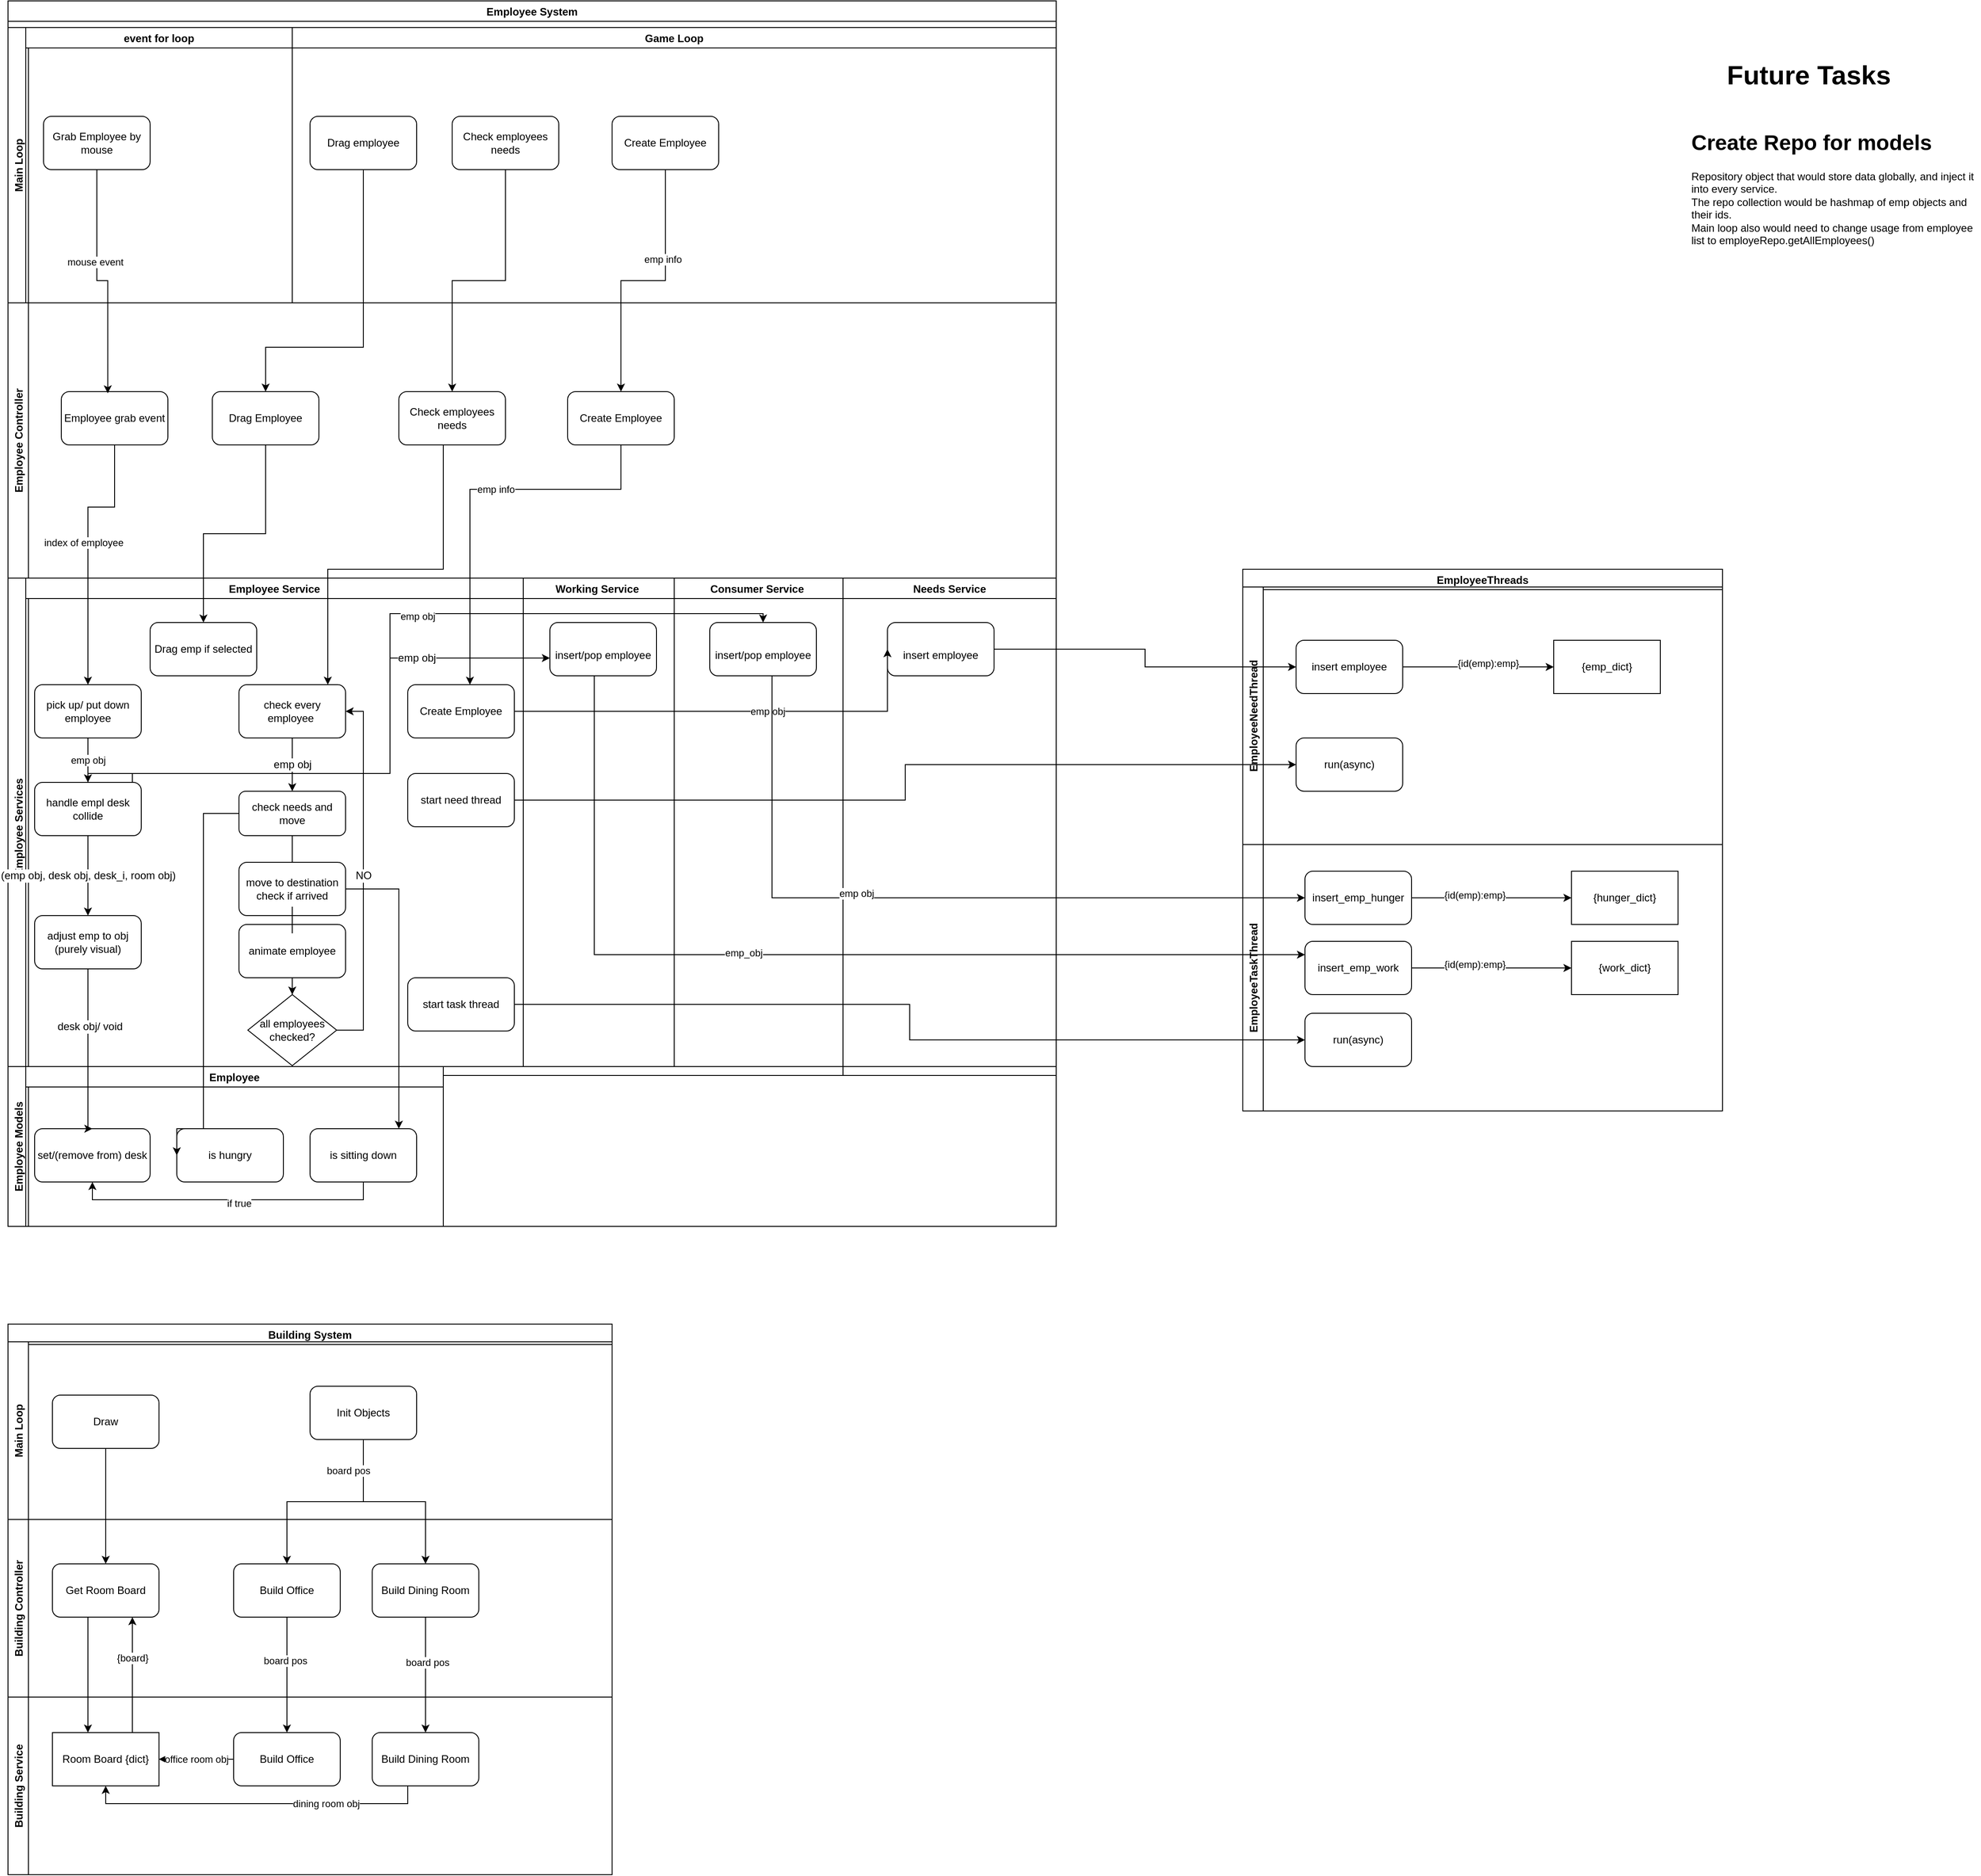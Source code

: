 <mxfile version="20.1.1" type="device"><diagram id="R-hQMAnbCf130HazwCAj" name="Page-1"><mxGraphModel dx="1730" dy="965" grid="1" gridSize="10" guides="1" tooltips="1" connect="1" arrows="1" fold="1" page="1" pageScale="1" pageWidth="827" pageHeight="1169" math="0" shadow="0"><root><mxCell id="0"/><mxCell id="1" parent="0"/><mxCell id="tbYWvCfFLfhNW911eKMb-8" value="Employee System" style="swimlane;" parent="1" vertex="1"><mxGeometry x="160" y="50" width="1180" height="1380" as="geometry"/></mxCell><mxCell id="tbYWvCfFLfhNW911eKMb-10" value="Main Loop" style="swimlane;horizontal=0;" parent="tbYWvCfFLfhNW911eKMb-8" vertex="1"><mxGeometry y="30" width="1180" height="310" as="geometry"/></mxCell><mxCell id="tbYWvCfFLfhNW911eKMb-15" value="Grab Employee by mouse" style="rounded=1;whiteSpace=wrap;html=1;" parent="tbYWvCfFLfhNW911eKMb-10" vertex="1"><mxGeometry x="40" y="100" width="120" height="60" as="geometry"/></mxCell><mxCell id="tbYWvCfFLfhNW911eKMb-47" value="event for loop" style="swimlane;fontSize=12;startSize=23;" parent="tbYWvCfFLfhNW911eKMb-10" vertex="1"><mxGeometry x="20" width="300" height="310" as="geometry"/></mxCell><mxCell id="tbYWvCfFLfhNW911eKMb-48" value="Game Loop" style="swimlane;fontSize=12;" parent="tbYWvCfFLfhNW911eKMb-10" vertex="1"><mxGeometry x="320" width="860" height="310" as="geometry"/></mxCell><mxCell id="tbYWvCfFLfhNW911eKMb-45" value="Drag employee" style="rounded=1;whiteSpace=wrap;html=1;fontSize=12;" parent="tbYWvCfFLfhNW911eKMb-48" vertex="1"><mxGeometry x="20" y="100" width="120" height="60" as="geometry"/></mxCell><mxCell id="tbYWvCfFLfhNW911eKMb-54" value="Check employees needs" style="rounded=1;whiteSpace=wrap;html=1;fontSize=12;" parent="tbYWvCfFLfhNW911eKMb-48" vertex="1"><mxGeometry x="180" y="100" width="120" height="60" as="geometry"/></mxCell><mxCell id="Q_RN2FirIlWAFHe-M_h4-2" value="Create Employee" style="rounded=1;whiteSpace=wrap;html=1;" parent="tbYWvCfFLfhNW911eKMb-48" vertex="1"><mxGeometry x="360" y="100" width="120" height="60" as="geometry"/></mxCell><mxCell id="tbYWvCfFLfhNW911eKMb-9" value="Employee Controller" style="swimlane;horizontal=0;startSize=23;" parent="tbYWvCfFLfhNW911eKMb-8" vertex="1"><mxGeometry y="340" width="1180" height="310" as="geometry"/></mxCell><mxCell id="tbYWvCfFLfhNW911eKMb-17" value="Employee grab event" style="rounded=1;whiteSpace=wrap;html=1;" parent="tbYWvCfFLfhNW911eKMb-9" vertex="1"><mxGeometry x="60" y="100" width="120" height="60" as="geometry"/></mxCell><mxCell id="tbYWvCfFLfhNW911eKMb-49" value="Drag Employee" style="rounded=1;whiteSpace=wrap;html=1;fontSize=12;" parent="tbYWvCfFLfhNW911eKMb-9" vertex="1"><mxGeometry x="230" y="100" width="120" height="60" as="geometry"/></mxCell><mxCell id="tbYWvCfFLfhNW911eKMb-55" value="Check employees needs" style="rounded=1;whiteSpace=wrap;html=1;fontSize=12;" parent="tbYWvCfFLfhNW911eKMb-9" vertex="1"><mxGeometry x="440" y="100" width="120" height="60" as="geometry"/></mxCell><mxCell id="Q_RN2FirIlWAFHe-M_h4-6" value="Create Employee" style="rounded=1;whiteSpace=wrap;html=1;" parent="tbYWvCfFLfhNW911eKMb-9" vertex="1"><mxGeometry x="630" y="100" width="120" height="60" as="geometry"/></mxCell><mxCell id="tbYWvCfFLfhNW911eKMb-18" style="edgeStyle=orthogonalEdgeStyle;rounded=0;orthogonalLoop=1;jettySize=auto;html=1;entryX=0.436;entryY=0.032;entryDx=0;entryDy=0;entryPerimeter=0;" parent="tbYWvCfFLfhNW911eKMb-8" source="tbYWvCfFLfhNW911eKMb-15" target="tbYWvCfFLfhNW911eKMb-17" edge="1"><mxGeometry relative="1" as="geometry"/></mxCell><mxCell id="tbYWvCfFLfhNW911eKMb-19" value="mouse event" style="edgeLabel;html=1;align=center;verticalAlign=middle;resizable=0;points=[];" parent="tbYWvCfFLfhNW911eKMb-18" vertex="1" connectable="0"><mxGeometry x="-0.206" y="-2" relative="1" as="geometry"><mxPoint y="-1" as="offset"/></mxGeometry></mxCell><mxCell id="tbYWvCfFLfhNW911eKMb-11" value="Employee Services" style="swimlane;horizontal=0;" parent="tbYWvCfFLfhNW911eKMb-8" vertex="1"><mxGeometry y="650" width="1180" height="560" as="geometry"/></mxCell><mxCell id="tbYWvCfFLfhNW911eKMb-24" value="Employee Service" style="swimlane;" parent="tbYWvCfFLfhNW911eKMb-11" vertex="1"><mxGeometry x="20" width="560" height="550" as="geometry"/></mxCell><mxCell id="tbYWvCfFLfhNW911eKMb-31" value="emp obj" style="edgeStyle=orthogonalEdgeStyle;rounded=0;orthogonalLoop=1;jettySize=auto;html=1;" parent="tbYWvCfFLfhNW911eKMb-24" source="tbYWvCfFLfhNW911eKMb-27" target="tbYWvCfFLfhNW911eKMb-30" edge="1"><mxGeometry relative="1" as="geometry"><Array as="points"><mxPoint x="70" y="160"/><mxPoint x="70" y="160"/></Array></mxGeometry></mxCell><mxCell id="tbYWvCfFLfhNW911eKMb-27" value="pick up/ put down employee" style="rounded=1;whiteSpace=wrap;html=1;" parent="tbYWvCfFLfhNW911eKMb-24" vertex="1"><mxGeometry x="10" y="120" width="120" height="60" as="geometry"/></mxCell><mxCell id="tbYWvCfFLfhNW911eKMb-38" value="(emp obj, desk obj, desk_i, room obj)" style="edgeStyle=orthogonalEdgeStyle;rounded=0;orthogonalLoop=1;jettySize=auto;html=1;fontSize=12;" parent="tbYWvCfFLfhNW911eKMb-24" source="tbYWvCfFLfhNW911eKMb-30" target="tbYWvCfFLfhNW911eKMb-37" edge="1"><mxGeometry relative="1" as="geometry"><Array as="points"><mxPoint x="70" y="290"/><mxPoint x="70" y="290"/></Array></mxGeometry></mxCell><mxCell id="tbYWvCfFLfhNW911eKMb-30" value="handle empl desk collide" style="rounded=1;whiteSpace=wrap;html=1;" parent="tbYWvCfFLfhNW911eKMb-24" vertex="1"><mxGeometry x="10" y="230" width="120" height="60" as="geometry"/></mxCell><mxCell id="tbYWvCfFLfhNW911eKMb-37" value="adjust emp to obj (purely visual)" style="rounded=1;whiteSpace=wrap;html=1;fontSize=12;" parent="tbYWvCfFLfhNW911eKMb-24" vertex="1"><mxGeometry x="10" y="380" width="120" height="60" as="geometry"/></mxCell><mxCell id="tbYWvCfFLfhNW911eKMb-51" value="Drag emp if selected" style="rounded=1;whiteSpace=wrap;html=1;fontSize=12;" parent="tbYWvCfFLfhNW911eKMb-24" vertex="1"><mxGeometry x="140" y="50" width="120" height="60" as="geometry"/></mxCell><mxCell id="tbYWvCfFLfhNW911eKMb-61" value="emp obj" style="edgeStyle=orthogonalEdgeStyle;rounded=0;orthogonalLoop=1;jettySize=auto;html=1;fontSize=12;" parent="tbYWvCfFLfhNW911eKMb-24" source="tbYWvCfFLfhNW911eKMb-57" target="tbYWvCfFLfhNW911eKMb-60" edge="1"><mxGeometry relative="1" as="geometry"/></mxCell><mxCell id="tbYWvCfFLfhNW911eKMb-57" value="check every employee&amp;nbsp;" style="rounded=1;whiteSpace=wrap;html=1;fontSize=12;" parent="tbYWvCfFLfhNW911eKMb-24" vertex="1"><mxGeometry x="240" y="120" width="120" height="60" as="geometry"/></mxCell><mxCell id="tbYWvCfFLfhNW911eKMb-66" style="edgeStyle=orthogonalEdgeStyle;rounded=0;orthogonalLoop=1;jettySize=auto;html=1;fontSize=12;startArrow=none;" parent="tbYWvCfFLfhNW911eKMb-24" source="D_lxR1Q2gyTd_5wSg1_s-1" target="tbYWvCfFLfhNW911eKMb-63" edge="1"><mxGeometry relative="1" as="geometry"/></mxCell><mxCell id="tbYWvCfFLfhNW911eKMb-60" value="check needs and move" style="rounded=1;whiteSpace=wrap;html=1;fontSize=12;" parent="tbYWvCfFLfhNW911eKMb-24" vertex="1"><mxGeometry x="240" y="240" width="120" height="50" as="geometry"/></mxCell><mxCell id="tbYWvCfFLfhNW911eKMb-71" value="NO" style="edgeStyle=orthogonalEdgeStyle;rounded=0;orthogonalLoop=1;jettySize=auto;html=1;entryX=1;entryY=0.5;entryDx=0;entryDy=0;fontSize=12;" parent="tbYWvCfFLfhNW911eKMb-24" source="tbYWvCfFLfhNW911eKMb-63" target="tbYWvCfFLfhNW911eKMb-57" edge="1"><mxGeometry relative="1" as="geometry"><Array as="points"><mxPoint x="380" y="509"/><mxPoint x="380" y="150"/></Array></mxGeometry></mxCell><mxCell id="tbYWvCfFLfhNW911eKMb-63" value="all employees checked?" style="rhombus;whiteSpace=wrap;html=1;fontSize=12;" parent="tbYWvCfFLfhNW911eKMb-24" vertex="1"><mxGeometry x="250" y="469" width="100" height="80" as="geometry"/></mxCell><mxCell id="tbYWvCfFLfhNW911eKMb-67" value="move to destination check if arrived" style="rounded=1;whiteSpace=wrap;html=1;fontSize=12;" parent="tbYWvCfFLfhNW911eKMb-24" vertex="1"><mxGeometry x="240" y="320" width="120" height="60" as="geometry"/></mxCell><mxCell id="tbYWvCfFLfhNW911eKMb-70" value="" style="edgeStyle=orthogonalEdgeStyle;rounded=0;orthogonalLoop=1;jettySize=auto;html=1;fontSize=12;endArrow=none;" parent="tbYWvCfFLfhNW911eKMb-24" source="tbYWvCfFLfhNW911eKMb-60" target="tbYWvCfFLfhNW911eKMb-67" edge="1"><mxGeometry relative="1" as="geometry"><mxPoint x="413.0" y="990" as="sourcePoint"/><mxPoint x="413.0" y="1080" as="targetPoint"/></mxGeometry></mxCell><mxCell id="Q_RN2FirIlWAFHe-M_h4-7" value="Create Employee" style="rounded=1;whiteSpace=wrap;html=1;" parent="tbYWvCfFLfhNW911eKMb-24" vertex="1"><mxGeometry x="430" y="120" width="120" height="60" as="geometry"/></mxCell><mxCell id="D_lxR1Q2gyTd_5wSg1_s-1" value="animate employee" style="rounded=1;whiteSpace=wrap;html=1;" parent="tbYWvCfFLfhNW911eKMb-24" vertex="1"><mxGeometry x="240" y="390" width="120" height="60" as="geometry"/></mxCell><mxCell id="D_lxR1Q2gyTd_5wSg1_s-3" value="" style="edgeStyle=orthogonalEdgeStyle;rounded=0;orthogonalLoop=1;jettySize=auto;html=1;fontSize=12;startArrow=none;endArrow=none;" parent="tbYWvCfFLfhNW911eKMb-24" source="tbYWvCfFLfhNW911eKMb-67" target="D_lxR1Q2gyTd_5wSg1_s-1" edge="1"><mxGeometry relative="1" as="geometry"><mxPoint x="480" y="1080" as="sourcePoint"/><mxPoint x="480" y="1160" as="targetPoint"/></mxGeometry></mxCell><mxCell id="lVXyN3TYBFmijbOLs24g-26" value="start need thread" style="rounded=1;whiteSpace=wrap;html=1;" vertex="1" parent="tbYWvCfFLfhNW911eKMb-24"><mxGeometry x="430" y="220" width="120" height="60" as="geometry"/></mxCell><mxCell id="lVXyN3TYBFmijbOLs24g-29" value="start task thread" style="rounded=1;whiteSpace=wrap;html=1;" vertex="1" parent="tbYWvCfFLfhNW911eKMb-24"><mxGeometry x="430" y="450" width="120" height="60" as="geometry"/></mxCell><mxCell id="tbYWvCfFLfhNW911eKMb-25" value="Working Service " style="swimlane;startSize=23;" parent="tbYWvCfFLfhNW911eKMb-11" vertex="1"><mxGeometry x="580" width="170" height="550" as="geometry"/></mxCell><mxCell id="tbYWvCfFLfhNW911eKMb-34" value="&lt;span style=&quot;font-size: 12px;&quot;&gt;insert/pop employee&lt;/span&gt;" style="rounded=1;whiteSpace=wrap;html=1;fontSize=30;" parent="tbYWvCfFLfhNW911eKMb-25" vertex="1"><mxGeometry x="30" y="50" width="120" height="60" as="geometry"/></mxCell><mxCell id="tbYWvCfFLfhNW911eKMb-35" value="emp obj" style="edgeStyle=orthogonalEdgeStyle;rounded=0;orthogonalLoop=1;jettySize=auto;html=1;fontSize=12;" parent="tbYWvCfFLfhNW911eKMb-11" source="tbYWvCfFLfhNW911eKMb-30" target="tbYWvCfFLfhNW911eKMb-34" edge="1"><mxGeometry x="0.508" relative="1" as="geometry"><Array as="points"><mxPoint x="140" y="220"/><mxPoint x="430" y="220"/><mxPoint x="430" y="90"/></Array><mxPoint as="offset"/></mxGeometry></mxCell><mxCell id="g5dAyGM3r_f4yQWnfKgH-1" value="Consumer Service " style="swimlane;startSize=23;" parent="tbYWvCfFLfhNW911eKMb-11" vertex="1"><mxGeometry x="750" width="190" height="550" as="geometry"/></mxCell><mxCell id="Q_RN2FirIlWAFHe-M_h4-3" value="&lt;span style=&quot;font-size: 12px;&quot;&gt;insert/pop employee&lt;/span&gt;" style="rounded=1;whiteSpace=wrap;html=1;fontSize=30;" parent="g5dAyGM3r_f4yQWnfKgH-1" vertex="1"><mxGeometry x="40" y="50" width="120" height="60" as="geometry"/></mxCell><mxCell id="Q_RN2FirIlWAFHe-M_h4-11" style="edgeStyle=orthogonalEdgeStyle;rounded=0;orthogonalLoop=1;jettySize=auto;html=1;entryX=0.5;entryY=0;entryDx=0;entryDy=0;" parent="tbYWvCfFLfhNW911eKMb-11" source="tbYWvCfFLfhNW911eKMb-30" target="Q_RN2FirIlWAFHe-M_h4-3" edge="1"><mxGeometry relative="1" as="geometry"><Array as="points"><mxPoint x="90" y="220"/><mxPoint x="430" y="220"/><mxPoint x="430" y="40"/><mxPoint x="850" y="40"/></Array></mxGeometry></mxCell><mxCell id="Q_RN2FirIlWAFHe-M_h4-12" value="emp obj" style="edgeLabel;html=1;align=center;verticalAlign=middle;resizable=0;points=[];" parent="Q_RN2FirIlWAFHe-M_h4-11" vertex="1" connectable="0"><mxGeometry x="0.166" y="-3" relative="1" as="geometry"><mxPoint x="1" as="offset"/></mxGeometry></mxCell><mxCell id="Q_RN2FirIlWAFHe-M_h4-13" value="Needs Service" style="swimlane;" parent="tbYWvCfFLfhNW911eKMb-11" vertex="1"><mxGeometry x="940" width="240" height="560" as="geometry"/></mxCell><mxCell id="Q_RN2FirIlWAFHe-M_h4-14" value="&lt;span style=&quot;font-size: 12px;&quot;&gt;insert employee&lt;/span&gt;" style="rounded=1;whiteSpace=wrap;html=1;fontSize=30;" parent="Q_RN2FirIlWAFHe-M_h4-13" vertex="1"><mxGeometry x="50" y="50" width="120" height="60" as="geometry"/></mxCell><mxCell id="Q_RN2FirIlWAFHe-M_h4-15" style="edgeStyle=orthogonalEdgeStyle;rounded=0;orthogonalLoop=1;jettySize=auto;html=1;entryX=0;entryY=0.5;entryDx=0;entryDy=0;" parent="tbYWvCfFLfhNW911eKMb-11" source="Q_RN2FirIlWAFHe-M_h4-7" target="Q_RN2FirIlWAFHe-M_h4-14" edge="1"><mxGeometry relative="1" as="geometry"><Array as="points"><mxPoint x="990" y="150"/></Array></mxGeometry></mxCell><mxCell id="Q_RN2FirIlWAFHe-M_h4-16" value="emp obj" style="edgeLabel;html=1;align=center;verticalAlign=middle;resizable=0;points=[];" parent="Q_RN2FirIlWAFHe-M_h4-15" vertex="1" connectable="0"><mxGeometry x="0.159" relative="1" as="geometry"><mxPoint x="1" as="offset"/></mxGeometry></mxCell><mxCell id="tbYWvCfFLfhNW911eKMb-39" value="Employee Models" style="swimlane;horizontal=0;fontSize=12;" parent="tbYWvCfFLfhNW911eKMb-8" vertex="1"><mxGeometry y="1200" width="1180" height="180" as="geometry"/></mxCell><mxCell id="tbYWvCfFLfhNW911eKMb-40" value="Employee" style="swimlane;fontSize=12;" parent="tbYWvCfFLfhNW911eKMb-39" vertex="1"><mxGeometry x="20" width="470" height="180" as="geometry"/></mxCell><mxCell id="tbYWvCfFLfhNW911eKMb-41" value="set/(remove from) desk" style="rounded=1;whiteSpace=wrap;html=1;fontSize=12;" parent="tbYWvCfFLfhNW911eKMb-40" vertex="1"><mxGeometry x="10" y="70" width="130" height="60" as="geometry"/></mxCell><mxCell id="tbYWvCfFLfhNW911eKMb-72" value="is hungry" style="rounded=1;whiteSpace=wrap;html=1;fontSize=12;" parent="tbYWvCfFLfhNW911eKMb-40" vertex="1"><mxGeometry x="170" y="70" width="120" height="60" as="geometry"/></mxCell><mxCell id="0-SxaFmIFQV2mlrQWzoA-43" style="edgeStyle=orthogonalEdgeStyle;rounded=0;orthogonalLoop=1;jettySize=auto;html=1;entryX=0.5;entryY=1;entryDx=0;entryDy=0;" parent="tbYWvCfFLfhNW911eKMb-40" source="0-SxaFmIFQV2mlrQWzoA-41" target="tbYWvCfFLfhNW911eKMb-41" edge="1"><mxGeometry relative="1" as="geometry"><Array as="points"><mxPoint x="380" y="150"/><mxPoint x="75" y="150"/></Array></mxGeometry></mxCell><mxCell id="0-SxaFmIFQV2mlrQWzoA-49" value="if true" style="edgeLabel;html=1;align=center;verticalAlign=middle;resizable=0;points=[];" parent="0-SxaFmIFQV2mlrQWzoA-43" vertex="1" connectable="0"><mxGeometry x="-0.071" y="4" relative="1" as="geometry"><mxPoint as="offset"/></mxGeometry></mxCell><mxCell id="0-SxaFmIFQV2mlrQWzoA-41" value="is sitting down" style="rounded=1;whiteSpace=wrap;html=1;" parent="tbYWvCfFLfhNW911eKMb-40" vertex="1"><mxGeometry x="320" y="70" width="120" height="60" as="geometry"/></mxCell><mxCell id="tbYWvCfFLfhNW911eKMb-42" style="edgeStyle=orthogonalEdgeStyle;rounded=0;orthogonalLoop=1;jettySize=auto;html=1;fontSize=12;entryX=0.5;entryY=0;entryDx=0;entryDy=0;" parent="tbYWvCfFLfhNW911eKMb-8" source="tbYWvCfFLfhNW911eKMb-37" target="tbYWvCfFLfhNW911eKMb-41" edge="1"><mxGeometry relative="1" as="geometry"><mxPoint x="90" y="1270" as="targetPoint"/><Array as="points"><mxPoint x="90" y="1270"/></Array></mxGeometry></mxCell><mxCell id="tbYWvCfFLfhNW911eKMb-43" value="desk obj/ void" style="edgeLabel;html=1;align=center;verticalAlign=middle;resizable=0;points=[];fontSize=12;" parent="tbYWvCfFLfhNW911eKMb-42" vertex="1" connectable="0"><mxGeometry x="-0.301" y="2" relative="1" as="geometry"><mxPoint as="offset"/></mxGeometry></mxCell><mxCell id="tbYWvCfFLfhNW911eKMb-50" style="edgeStyle=orthogonalEdgeStyle;rounded=0;orthogonalLoop=1;jettySize=auto;html=1;fontSize=12;entryX=0.5;entryY=0;entryDx=0;entryDy=0;" parent="tbYWvCfFLfhNW911eKMb-8" source="tbYWvCfFLfhNW911eKMb-45" target="tbYWvCfFLfhNW911eKMb-49" edge="1"><mxGeometry relative="1" as="geometry"><mxPoint x="400" y="410" as="targetPoint"/><Array as="points"><mxPoint x="400" y="390"/><mxPoint x="290" y="390"/></Array></mxGeometry></mxCell><mxCell id="tbYWvCfFLfhNW911eKMb-28" style="edgeStyle=orthogonalEdgeStyle;rounded=0;orthogonalLoop=1;jettySize=auto;html=1;exitX=0.5;exitY=1;exitDx=0;exitDy=0;" parent="tbYWvCfFLfhNW911eKMb-8" source="tbYWvCfFLfhNW911eKMb-17" target="tbYWvCfFLfhNW911eKMb-27" edge="1"><mxGeometry relative="1" as="geometry"><mxPoint x="130" y="570" as="sourcePoint"/><mxPoint x="90" y="700" as="targetPoint"/><Array as="points"><mxPoint x="120" y="570"/><mxPoint x="90" y="570"/></Array></mxGeometry></mxCell><mxCell id="tbYWvCfFLfhNW911eKMb-29" value="index of employee" style="edgeLabel;html=1;align=center;verticalAlign=middle;resizable=0;points=[];" parent="tbYWvCfFLfhNW911eKMb-28" vertex="1" connectable="0"><mxGeometry x="-0.359" y="-3" relative="1" as="geometry"><mxPoint x="-9" y="43" as="offset"/></mxGeometry></mxCell><mxCell id="tbYWvCfFLfhNW911eKMb-52" style="edgeStyle=orthogonalEdgeStyle;rounded=0;orthogonalLoop=1;jettySize=auto;html=1;fontSize=12;" parent="tbYWvCfFLfhNW911eKMb-8" source="tbYWvCfFLfhNW911eKMb-49" target="tbYWvCfFLfhNW911eKMb-51" edge="1"><mxGeometry relative="1" as="geometry"/></mxCell><mxCell id="tbYWvCfFLfhNW911eKMb-56" style="edgeStyle=orthogonalEdgeStyle;rounded=0;orthogonalLoop=1;jettySize=auto;html=1;fontSize=12;" parent="tbYWvCfFLfhNW911eKMb-8" source="tbYWvCfFLfhNW911eKMb-54" target="tbYWvCfFLfhNW911eKMb-55" edge="1"><mxGeometry relative="1" as="geometry"/></mxCell><mxCell id="tbYWvCfFLfhNW911eKMb-59" style="edgeStyle=orthogonalEdgeStyle;rounded=0;orthogonalLoop=1;jettySize=auto;html=1;fontSize=12;" parent="tbYWvCfFLfhNW911eKMb-8" source="tbYWvCfFLfhNW911eKMb-55" target="tbYWvCfFLfhNW911eKMb-57" edge="1"><mxGeometry relative="1" as="geometry"><Array as="points"><mxPoint x="490" y="640"/><mxPoint x="360" y="640"/></Array></mxGeometry></mxCell><mxCell id="tbYWvCfFLfhNW911eKMb-73" style="edgeStyle=orthogonalEdgeStyle;rounded=0;orthogonalLoop=1;jettySize=auto;html=1;entryX=0;entryY=0.5;entryDx=0;entryDy=0;fontSize=12;exitX=0;exitY=0.5;exitDx=0;exitDy=0;" parent="tbYWvCfFLfhNW911eKMb-8" source="tbYWvCfFLfhNW911eKMb-60" target="tbYWvCfFLfhNW911eKMb-72" edge="1"><mxGeometry relative="1" as="geometry"><Array as="points"><mxPoint x="220" y="915"/><mxPoint x="220" y="1270"/><mxPoint x="190" y="1270"/></Array></mxGeometry></mxCell><mxCell id="Q_RN2FirIlWAFHe-M_h4-8" style="edgeStyle=orthogonalEdgeStyle;rounded=0;orthogonalLoop=1;jettySize=auto;html=1;" parent="tbYWvCfFLfhNW911eKMb-8" source="Q_RN2FirIlWAFHe-M_h4-2" target="Q_RN2FirIlWAFHe-M_h4-6" edge="1"><mxGeometry relative="1" as="geometry"/></mxCell><mxCell id="Q_RN2FirIlWAFHe-M_h4-10" value="emp info" style="edgeLabel;html=1;align=center;verticalAlign=middle;resizable=0;points=[];" parent="Q_RN2FirIlWAFHe-M_h4-8" vertex="1" connectable="0"><mxGeometry x="-0.319" y="-3" relative="1" as="geometry"><mxPoint y="-1" as="offset"/></mxGeometry></mxCell><mxCell id="Q_RN2FirIlWAFHe-M_h4-9" value="emp info" style="edgeStyle=orthogonalEdgeStyle;rounded=0;orthogonalLoop=1;jettySize=auto;html=1;" parent="tbYWvCfFLfhNW911eKMb-8" source="Q_RN2FirIlWAFHe-M_h4-6" target="Q_RN2FirIlWAFHe-M_h4-7" edge="1"><mxGeometry x="-0.136" relative="1" as="geometry"><Array as="points"><mxPoint x="690" y="550"/><mxPoint x="520" y="550"/></Array><mxPoint x="-1" as="offset"/></mxGeometry></mxCell><mxCell id="0-SxaFmIFQV2mlrQWzoA-42" style="edgeStyle=orthogonalEdgeStyle;rounded=0;orthogonalLoop=1;jettySize=auto;html=1;" parent="tbYWvCfFLfhNW911eKMb-8" source="tbYWvCfFLfhNW911eKMb-67" target="0-SxaFmIFQV2mlrQWzoA-41" edge="1"><mxGeometry relative="1" as="geometry"><Array as="points"><mxPoint x="440" y="1000"/></Array></mxGeometry></mxCell><mxCell id="tbYWvCfFLfhNW911eKMb-32" value="&lt;h1&gt;Create Repo for models&lt;/h1&gt;&lt;p&gt;Repository object that would store data globally, and inject it into every service.&lt;br&gt;The repo collection would be hashmap of emp objects and their ids.&amp;nbsp;&lt;br&gt;Main loop also would need to change usage from employee list to employeRepo.getAllEmployees()&lt;/p&gt;" style="text;html=1;strokeColor=none;fillColor=none;spacing=5;spacingTop=-20;whiteSpace=wrap;overflow=hidden;rounded=0;" parent="1" vertex="1"><mxGeometry x="2050" y="190" width="330" height="140" as="geometry"/></mxCell><mxCell id="tbYWvCfFLfhNW911eKMb-33" value="&lt;h1&gt;&lt;font style=&quot;font-size: 30px;&quot;&gt;Future Tasks&lt;/font&gt;&lt;/h1&gt;" style="text;html=1;strokeColor=none;fillColor=none;spacing=5;spacingTop=-20;whiteSpace=wrap;overflow=hidden;rounded=0;" parent="1" vertex="1"><mxGeometry x="2090" y="110" width="290" height="120" as="geometry"/></mxCell><mxCell id="0-SxaFmIFQV2mlrQWzoA-4" value="Building System" style="swimlane;" parent="1" vertex="1"><mxGeometry x="160" y="1540" width="680" height="620" as="geometry"/></mxCell><mxCell id="0-SxaFmIFQV2mlrQWzoA-8" value="Building Controller" style="swimlane;horizontal=0;" parent="0-SxaFmIFQV2mlrQWzoA-4" vertex="1"><mxGeometry y="220" width="680" height="200" as="geometry"/></mxCell><mxCell id="0-SxaFmIFQV2mlrQWzoA-10" value="Get Room Board" style="rounded=1;whiteSpace=wrap;html=1;" parent="0-SxaFmIFQV2mlrQWzoA-8" vertex="1"><mxGeometry x="50" y="50" width="120" height="60" as="geometry"/></mxCell><mxCell id="0-SxaFmIFQV2mlrQWzoA-22" value="Build Office" style="rounded=1;whiteSpace=wrap;html=1;" parent="0-SxaFmIFQV2mlrQWzoA-8" vertex="1"><mxGeometry x="254" y="50" width="120" height="60" as="geometry"/></mxCell><mxCell id="0-SxaFmIFQV2mlrQWzoA-29" value="Build Dining Room" style="rounded=1;whiteSpace=wrap;html=1;" parent="0-SxaFmIFQV2mlrQWzoA-8" vertex="1"><mxGeometry x="410" y="50" width="120" height="60" as="geometry"/></mxCell><mxCell id="0-SxaFmIFQV2mlrQWzoA-5" value="Main Loop" style="swimlane;horizontal=0;" parent="1" vertex="1"><mxGeometry x="160" y="1560" width="680" height="200" as="geometry"/></mxCell><mxCell id="0-SxaFmIFQV2mlrQWzoA-7" value="Draw" style="rounded=1;whiteSpace=wrap;html=1;" parent="0-SxaFmIFQV2mlrQWzoA-5" vertex="1"><mxGeometry x="50" y="60" width="120" height="60" as="geometry"/></mxCell><mxCell id="0-SxaFmIFQV2mlrQWzoA-21" value="Init Objects" style="rounded=1;whiteSpace=wrap;html=1;" parent="0-SxaFmIFQV2mlrQWzoA-5" vertex="1"><mxGeometry x="340" y="50" width="120" height="60" as="geometry"/></mxCell><mxCell id="0-SxaFmIFQV2mlrQWzoA-9" value="Building Service" style="swimlane;horizontal=0;" parent="1" vertex="1"><mxGeometry x="160" y="1960" width="680" height="200" as="geometry"/></mxCell><mxCell id="0-SxaFmIFQV2mlrQWzoA-17" value="Room Board {dict}" style="rounded=0;whiteSpace=wrap;html=1;" parent="0-SxaFmIFQV2mlrQWzoA-9" vertex="1"><mxGeometry x="50" y="40" width="120" height="60" as="geometry"/></mxCell><mxCell id="0-SxaFmIFQV2mlrQWzoA-36" style="edgeStyle=orthogonalEdgeStyle;rounded=0;orthogonalLoop=1;jettySize=auto;html=1;entryX=1;entryY=0.5;entryDx=0;entryDy=0;" parent="0-SxaFmIFQV2mlrQWzoA-9" source="0-SxaFmIFQV2mlrQWzoA-26" target="0-SxaFmIFQV2mlrQWzoA-17" edge="1"><mxGeometry relative="1" as="geometry"/></mxCell><mxCell id="0-SxaFmIFQV2mlrQWzoA-39" value="office room obj" style="edgeStyle=orthogonalEdgeStyle;rounded=0;orthogonalLoop=1;jettySize=auto;html=1;" parent="0-SxaFmIFQV2mlrQWzoA-9" source="0-SxaFmIFQV2mlrQWzoA-26" target="0-SxaFmIFQV2mlrQWzoA-17" edge="1"><mxGeometry relative="1" as="geometry"/></mxCell><mxCell id="0-SxaFmIFQV2mlrQWzoA-26" value="Build Office" style="rounded=1;whiteSpace=wrap;html=1;" parent="0-SxaFmIFQV2mlrQWzoA-9" vertex="1"><mxGeometry x="254" y="40" width="120" height="60" as="geometry"/></mxCell><mxCell id="0-SxaFmIFQV2mlrQWzoA-37" style="edgeStyle=orthogonalEdgeStyle;rounded=0;orthogonalLoop=1;jettySize=auto;html=1;entryX=0.5;entryY=1;entryDx=0;entryDy=0;" parent="0-SxaFmIFQV2mlrQWzoA-9" source="0-SxaFmIFQV2mlrQWzoA-32" target="0-SxaFmIFQV2mlrQWzoA-17" edge="1"><mxGeometry relative="1" as="geometry"><Array as="points"><mxPoint x="450" y="120"/><mxPoint x="110" y="120"/></Array></mxGeometry></mxCell><mxCell id="0-SxaFmIFQV2mlrQWzoA-38" value="dining room obj" style="edgeLabel;html=1;align=center;verticalAlign=middle;resizable=0;points=[];" parent="0-SxaFmIFQV2mlrQWzoA-37" vertex="1" connectable="0"><mxGeometry x="-0.411" relative="1" as="geometry"><mxPoint as="offset"/></mxGeometry></mxCell><mxCell id="0-SxaFmIFQV2mlrQWzoA-32" value="Build Dining Room" style="rounded=1;whiteSpace=wrap;html=1;" parent="0-SxaFmIFQV2mlrQWzoA-9" vertex="1"><mxGeometry x="410" y="40" width="120" height="60" as="geometry"/></mxCell><mxCell id="0-SxaFmIFQV2mlrQWzoA-14" style="edgeStyle=orthogonalEdgeStyle;rounded=0;orthogonalLoop=1;jettySize=auto;html=1;" parent="1" source="0-SxaFmIFQV2mlrQWzoA-7" target="0-SxaFmIFQV2mlrQWzoA-10" edge="1"><mxGeometry relative="1" as="geometry"/></mxCell><mxCell id="0-SxaFmIFQV2mlrQWzoA-18" style="edgeStyle=orthogonalEdgeStyle;rounded=0;orthogonalLoop=1;jettySize=auto;html=1;" parent="1" source="0-SxaFmIFQV2mlrQWzoA-10" target="0-SxaFmIFQV2mlrQWzoA-17" edge="1"><mxGeometry relative="1" as="geometry"><Array as="points"><mxPoint x="250" y="1920"/><mxPoint x="250" y="1920"/></Array></mxGeometry></mxCell><mxCell id="0-SxaFmIFQV2mlrQWzoA-19" style="edgeStyle=orthogonalEdgeStyle;rounded=0;orthogonalLoop=1;jettySize=auto;html=1;" parent="1" source="0-SxaFmIFQV2mlrQWzoA-17" target="0-SxaFmIFQV2mlrQWzoA-10" edge="1"><mxGeometry relative="1" as="geometry"><mxPoint x="320" y="1860" as="targetPoint"/><Array as="points"><mxPoint x="300" y="1940"/><mxPoint x="300" y="1940"/></Array></mxGeometry></mxCell><mxCell id="0-SxaFmIFQV2mlrQWzoA-20" value="{board}" style="edgeLabel;html=1;align=center;verticalAlign=middle;resizable=0;points=[];" parent="0-SxaFmIFQV2mlrQWzoA-19" vertex="1" connectable="0"><mxGeometry x="0.301" relative="1" as="geometry"><mxPoint as="offset"/></mxGeometry></mxCell><mxCell id="0-SxaFmIFQV2mlrQWzoA-23" style="edgeStyle=orthogonalEdgeStyle;rounded=0;orthogonalLoop=1;jettySize=auto;html=1;" parent="1" source="0-SxaFmIFQV2mlrQWzoA-21" target="0-SxaFmIFQV2mlrQWzoA-22" edge="1"><mxGeometry relative="1" as="geometry"/></mxCell><mxCell id="0-SxaFmIFQV2mlrQWzoA-27" style="edgeStyle=orthogonalEdgeStyle;rounded=0;orthogonalLoop=1;jettySize=auto;html=1;" parent="1" source="0-SxaFmIFQV2mlrQWzoA-22" target="0-SxaFmIFQV2mlrQWzoA-26" edge="1"><mxGeometry relative="1" as="geometry"/></mxCell><mxCell id="0-SxaFmIFQV2mlrQWzoA-28" value="board pos" style="edgeLabel;html=1;align=center;verticalAlign=middle;resizable=0;points=[];" parent="0-SxaFmIFQV2mlrQWzoA-27" vertex="1" connectable="0"><mxGeometry x="-0.25" y="-2" relative="1" as="geometry"><mxPoint as="offset"/></mxGeometry></mxCell><mxCell id="0-SxaFmIFQV2mlrQWzoA-30" style="edgeStyle=orthogonalEdgeStyle;rounded=0;orthogonalLoop=1;jettySize=auto;html=1;" parent="1" source="0-SxaFmIFQV2mlrQWzoA-21" target="0-SxaFmIFQV2mlrQWzoA-29" edge="1"><mxGeometry relative="1" as="geometry"/></mxCell><mxCell id="0-SxaFmIFQV2mlrQWzoA-31" value="board pos" style="edgeLabel;html=1;align=center;verticalAlign=middle;resizable=0;points=[];" parent="0-SxaFmIFQV2mlrQWzoA-30" vertex="1" connectable="0"><mxGeometry x="-0.135" y="2" relative="1" as="geometry"><mxPoint x="-38" y="-33" as="offset"/></mxGeometry></mxCell><mxCell id="0-SxaFmIFQV2mlrQWzoA-33" style="edgeStyle=orthogonalEdgeStyle;rounded=0;orthogonalLoop=1;jettySize=auto;html=1;" parent="1" source="0-SxaFmIFQV2mlrQWzoA-29" target="0-SxaFmIFQV2mlrQWzoA-32" edge="1"><mxGeometry relative="1" as="geometry"/></mxCell><mxCell id="0-SxaFmIFQV2mlrQWzoA-34" value="board pos" style="edgeLabel;html=1;align=center;verticalAlign=middle;resizable=0;points=[];" parent="0-SxaFmIFQV2mlrQWzoA-33" vertex="1" connectable="0"><mxGeometry x="-0.215" y="2" relative="1" as="geometry"><mxPoint as="offset"/></mxGeometry></mxCell><mxCell id="lVXyN3TYBFmijbOLs24g-1" value="EmployeeThreads" style="swimlane;" vertex="1" parent="1"><mxGeometry x="1550" y="690" width="540" height="610" as="geometry"/></mxCell><mxCell id="lVXyN3TYBFmijbOLs24g-3" value="EmployeeNeedThread" style="swimlane;horizontal=0;" vertex="1" parent="lVXyN3TYBFmijbOLs24g-1"><mxGeometry y="20" width="540" height="290" as="geometry"/></mxCell><mxCell id="lVXyN3TYBFmijbOLs24g-14" style="edgeStyle=orthogonalEdgeStyle;rounded=0;orthogonalLoop=1;jettySize=auto;html=1;" edge="1" parent="lVXyN3TYBFmijbOLs24g-3" source="lVXyN3TYBFmijbOLs24g-11" target="lVXyN3TYBFmijbOLs24g-13"><mxGeometry relative="1" as="geometry"/></mxCell><mxCell id="lVXyN3TYBFmijbOLs24g-15" value="{id(emp):emp}" style="edgeLabel;html=1;align=center;verticalAlign=middle;resizable=0;points=[];" vertex="1" connectable="0" parent="lVXyN3TYBFmijbOLs24g-14"><mxGeometry x="0.141" y="4" relative="1" as="geometry"><mxPoint x="-1" as="offset"/></mxGeometry></mxCell><mxCell id="lVXyN3TYBFmijbOLs24g-11" value="insert employee" style="rounded=1;whiteSpace=wrap;html=1;" vertex="1" parent="lVXyN3TYBFmijbOLs24g-3"><mxGeometry x="60" y="60" width="120" height="60" as="geometry"/></mxCell><mxCell id="lVXyN3TYBFmijbOLs24g-13" value="{emp_dict}" style="rounded=0;whiteSpace=wrap;html=1;" vertex="1" parent="lVXyN3TYBFmijbOLs24g-3"><mxGeometry x="350" y="60" width="120" height="60" as="geometry"/></mxCell><mxCell id="lVXyN3TYBFmijbOLs24g-23" value="run(async)" style="rounded=1;whiteSpace=wrap;html=1;" vertex="1" parent="lVXyN3TYBFmijbOLs24g-3"><mxGeometry x="60" y="170" width="120" height="60" as="geometry"/></mxCell><mxCell id="lVXyN3TYBFmijbOLs24g-4" value="EmployeeTaskThread" style="swimlane;horizontal=0;" vertex="1" parent="lVXyN3TYBFmijbOLs24g-1"><mxGeometry y="310" width="540" height="300" as="geometry"/></mxCell><mxCell id="lVXyN3TYBFmijbOLs24g-18" style="edgeStyle=orthogonalEdgeStyle;rounded=0;orthogonalLoop=1;jettySize=auto;html=1;" edge="1" parent="lVXyN3TYBFmijbOLs24g-4" source="lVXyN3TYBFmijbOLs24g-6" target="lVXyN3TYBFmijbOLs24g-16"><mxGeometry relative="1" as="geometry"/></mxCell><mxCell id="lVXyN3TYBFmijbOLs24g-19" value="{id(emp):emp}" style="edgeLabel;html=1;align=center;verticalAlign=middle;resizable=0;points=[];" vertex="1" connectable="0" parent="lVXyN3TYBFmijbOLs24g-18"><mxGeometry x="-0.2" y="3" relative="1" as="geometry"><mxPoint x="-1" as="offset"/></mxGeometry></mxCell><mxCell id="lVXyN3TYBFmijbOLs24g-6" value="insert_emp_hunger" style="rounded=1;whiteSpace=wrap;html=1;" vertex="1" parent="lVXyN3TYBFmijbOLs24g-4"><mxGeometry x="70" y="30" width="120" height="60" as="geometry"/></mxCell><mxCell id="lVXyN3TYBFmijbOLs24g-20" style="edgeStyle=orthogonalEdgeStyle;rounded=0;orthogonalLoop=1;jettySize=auto;html=1;" edge="1" parent="lVXyN3TYBFmijbOLs24g-4" source="lVXyN3TYBFmijbOLs24g-9" target="lVXyN3TYBFmijbOLs24g-17"><mxGeometry relative="1" as="geometry"/></mxCell><mxCell id="lVXyN3TYBFmijbOLs24g-21" value="{id(emp):emp}" style="edgeLabel;html=1;align=center;verticalAlign=middle;resizable=0;points=[];" vertex="1" connectable="0" parent="lVXyN3TYBFmijbOLs24g-20"><mxGeometry x="-0.2" y="4" relative="1" as="geometry"><mxPoint x="-1" as="offset"/></mxGeometry></mxCell><mxCell id="lVXyN3TYBFmijbOLs24g-9" value="insert_emp_work" style="rounded=1;whiteSpace=wrap;html=1;" vertex="1" parent="lVXyN3TYBFmijbOLs24g-4"><mxGeometry x="70" y="109" width="120" height="60" as="geometry"/></mxCell><mxCell id="lVXyN3TYBFmijbOLs24g-16" value="{hunger_dict}" style="rounded=0;whiteSpace=wrap;html=1;" vertex="1" parent="lVXyN3TYBFmijbOLs24g-4"><mxGeometry x="370" y="30" width="120" height="60" as="geometry"/></mxCell><mxCell id="lVXyN3TYBFmijbOLs24g-17" value="{work_dict}" style="rounded=0;whiteSpace=wrap;html=1;" vertex="1" parent="lVXyN3TYBFmijbOLs24g-4"><mxGeometry x="370" y="109" width="120" height="60" as="geometry"/></mxCell><mxCell id="lVXyN3TYBFmijbOLs24g-24" value="run(async)" style="rounded=1;whiteSpace=wrap;html=1;" vertex="1" parent="lVXyN3TYBFmijbOLs24g-4"><mxGeometry x="70" y="190" width="120" height="60" as="geometry"/></mxCell><mxCell id="lVXyN3TYBFmijbOLs24g-7" style="edgeStyle=orthogonalEdgeStyle;rounded=0;orthogonalLoop=1;jettySize=auto;html=1;entryX=0;entryY=0.5;entryDx=0;entryDy=0;" edge="1" parent="1" source="Q_RN2FirIlWAFHe-M_h4-3" target="lVXyN3TYBFmijbOLs24g-6"><mxGeometry relative="1" as="geometry"><Array as="points"><mxPoint x="1020" y="1060"/></Array></mxGeometry></mxCell><mxCell id="lVXyN3TYBFmijbOLs24g-8" value="emp obj" style="edgeLabel;html=1;align=center;verticalAlign=middle;resizable=0;points=[];" vertex="1" connectable="0" parent="lVXyN3TYBFmijbOLs24g-7"><mxGeometry x="-0.19" y="5" relative="1" as="geometry"><mxPoint as="offset"/></mxGeometry></mxCell><mxCell id="lVXyN3TYBFmijbOLs24g-10" style="edgeStyle=orthogonalEdgeStyle;rounded=0;orthogonalLoop=1;jettySize=auto;html=1;entryX=0;entryY=0.25;entryDx=0;entryDy=0;" edge="1" parent="1" source="tbYWvCfFLfhNW911eKMb-34" target="lVXyN3TYBFmijbOLs24g-9"><mxGeometry relative="1" as="geometry"><Array as="points"><mxPoint x="820" y="1124"/></Array></mxGeometry></mxCell><mxCell id="lVXyN3TYBFmijbOLs24g-22" value="emp_obj" style="edgeLabel;html=1;align=center;verticalAlign=middle;resizable=0;points=[];" vertex="1" connectable="0" parent="lVXyN3TYBFmijbOLs24g-10"><mxGeometry x="-0.135" y="2" relative="1" as="geometry"><mxPoint as="offset"/></mxGeometry></mxCell><mxCell id="lVXyN3TYBFmijbOLs24g-12" style="edgeStyle=orthogonalEdgeStyle;rounded=0;orthogonalLoop=1;jettySize=auto;html=1;" edge="1" parent="1" source="Q_RN2FirIlWAFHe-M_h4-14" target="lVXyN3TYBFmijbOLs24g-11"><mxGeometry relative="1" as="geometry"/></mxCell><mxCell id="lVXyN3TYBFmijbOLs24g-31" style="edgeStyle=orthogonalEdgeStyle;rounded=0;orthogonalLoop=1;jettySize=auto;html=1;entryX=0;entryY=0.5;entryDx=0;entryDy=0;" edge="1" parent="1" source="lVXyN3TYBFmijbOLs24g-26" target="lVXyN3TYBFmijbOLs24g-23"><mxGeometry relative="1" as="geometry"/></mxCell><mxCell id="lVXyN3TYBFmijbOLs24g-32" style="edgeStyle=orthogonalEdgeStyle;rounded=0;orthogonalLoop=1;jettySize=auto;html=1;entryX=0;entryY=0.5;entryDx=0;entryDy=0;" edge="1" parent="1" source="lVXyN3TYBFmijbOLs24g-29" target="lVXyN3TYBFmijbOLs24g-24"><mxGeometry relative="1" as="geometry"/></mxCell></root></mxGraphModel></diagram></mxfile>